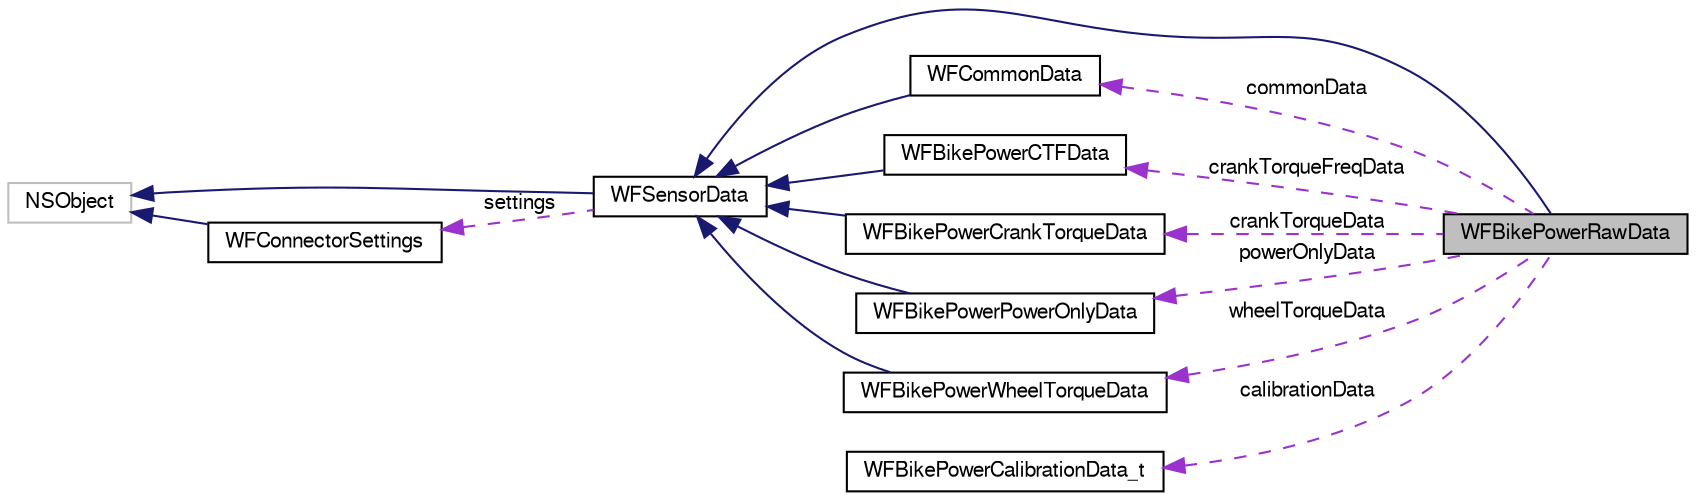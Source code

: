 digraph "WFBikePowerRawData"
{
  edge [fontname="FreeSans",fontsize="10",labelfontname="FreeSans",labelfontsize="10"];
  node [fontname="FreeSans",fontsize="10",shape=record];
  rankdir="LR";
  Node1 [label="WFBikePowerRawData",height=0.2,width=0.4,color="black", fillcolor="grey75", style="filled", fontcolor="black"];
  Node2 -> Node1 [dir="back",color="midnightblue",fontsize="10",style="solid",fontname="FreeSans"];
  Node2 [label="WFSensorData",height=0.2,width=0.4,color="black", fillcolor="white", style="filled",URL="$interface_w_f_sensor_data.html",tooltip="This is the abstract base class for all types of ANT sensor data. "];
  Node3 -> Node2 [dir="back",color="midnightblue",fontsize="10",style="solid",fontname="FreeSans"];
  Node3 [label="NSObject",height=0.2,width=0.4,color="grey75", fillcolor="white", style="filled"];
  Node4 -> Node2 [dir="back",color="darkorchid3",fontsize="10",style="dashed",label=" settings" ,fontname="FreeSans"];
  Node4 [label="WFConnectorSettings",height=0.2,width=0.4,color="black", fillcolor="white", style="filled",URL="$interface_w_f_connector_settings.html",tooltip="Provides a means of persisting settings for the WFConnector. "];
  Node3 -> Node4 [dir="back",color="midnightblue",fontsize="10",style="solid",fontname="FreeSans"];
  Node5 -> Node1 [dir="back",color="darkorchid3",fontsize="10",style="dashed",label=" commonData" ,fontname="FreeSans"];
  Node5 [label="WFCommonData",height=0.2,width=0.4,color="black", fillcolor="white", style="filled",URL="$interface_w_f_common_data.html",tooltip="Represents the metadata for the sensor, available from most ANT+ sensors. "];
  Node2 -> Node5 [dir="back",color="midnightblue",fontsize="10",style="solid",fontname="FreeSans"];
  Node6 -> Node1 [dir="back",color="darkorchid3",fontsize="10",style="dashed",label=" crankTorqueFreqData" ,fontname="FreeSans"];
  Node6 [label="WFBikePowerCTFData",height=0.2,width=0.4,color="black", fillcolor="white", style="filled",URL="$interface_w_f_bike_power_c_t_f_data.html",tooltip="Represents the data available from the Crank Torque Frequency type ANT+ Bike Power sensor..."];
  Node2 -> Node6 [dir="back",color="midnightblue",fontsize="10",style="solid",fontname="FreeSans"];
  Node7 -> Node1 [dir="back",color="darkorchid3",fontsize="10",style="dashed",label=" crankTorqueData" ,fontname="FreeSans"];
  Node7 [label="WFBikePowerCrankTorqueData",height=0.2,width=0.4,color="black", fillcolor="white", style="filled",URL="$interface_w_f_bike_power_crank_torque_data.html",tooltip="Represents the data available from the Crank Torque type ANT+ Bike Power sensor. "];
  Node2 -> Node7 [dir="back",color="midnightblue",fontsize="10",style="solid",fontname="FreeSans"];
  Node8 -> Node1 [dir="back",color="darkorchid3",fontsize="10",style="dashed",label=" powerOnlyData" ,fontname="FreeSans"];
  Node8 [label="WFBikePowerPowerOnlyData",height=0.2,width=0.4,color="black", fillcolor="white", style="filled",URL="$interface_w_f_bike_power_power_only_data.html",tooltip="Represents the data available from the Power-Only type ANT+ Bike Power sensor. "];
  Node2 -> Node8 [dir="back",color="midnightblue",fontsize="10",style="solid",fontname="FreeSans"];
  Node9 -> Node1 [dir="back",color="darkorchid3",fontsize="10",style="dashed",label=" wheelTorqueData" ,fontname="FreeSans"];
  Node9 [label="WFBikePowerWheelTorqueData",height=0.2,width=0.4,color="black", fillcolor="white", style="filled",URL="$interface_w_f_bike_power_wheel_torque_data.html",tooltip="Represents the data available from the Wheel Torque type ANT+ Bike Power sensor. "];
  Node2 -> Node9 [dir="back",color="midnightblue",fontsize="10",style="solid",fontname="FreeSans"];
  Node10 -> Node1 [dir="back",color="darkorchid3",fontsize="10",style="dashed",label=" calibrationData" ,fontname="FreeSans"];
  Node10 [label="WFBikePowerCalibrationData_t",height=0.2,width=0.4,color="black", fillcolor="white", style="filled",URL="$struct_w_f_bike_power_calibration_data__t.html",tooltip="Describes calibration information for a Bike Power sensor. "];
}
